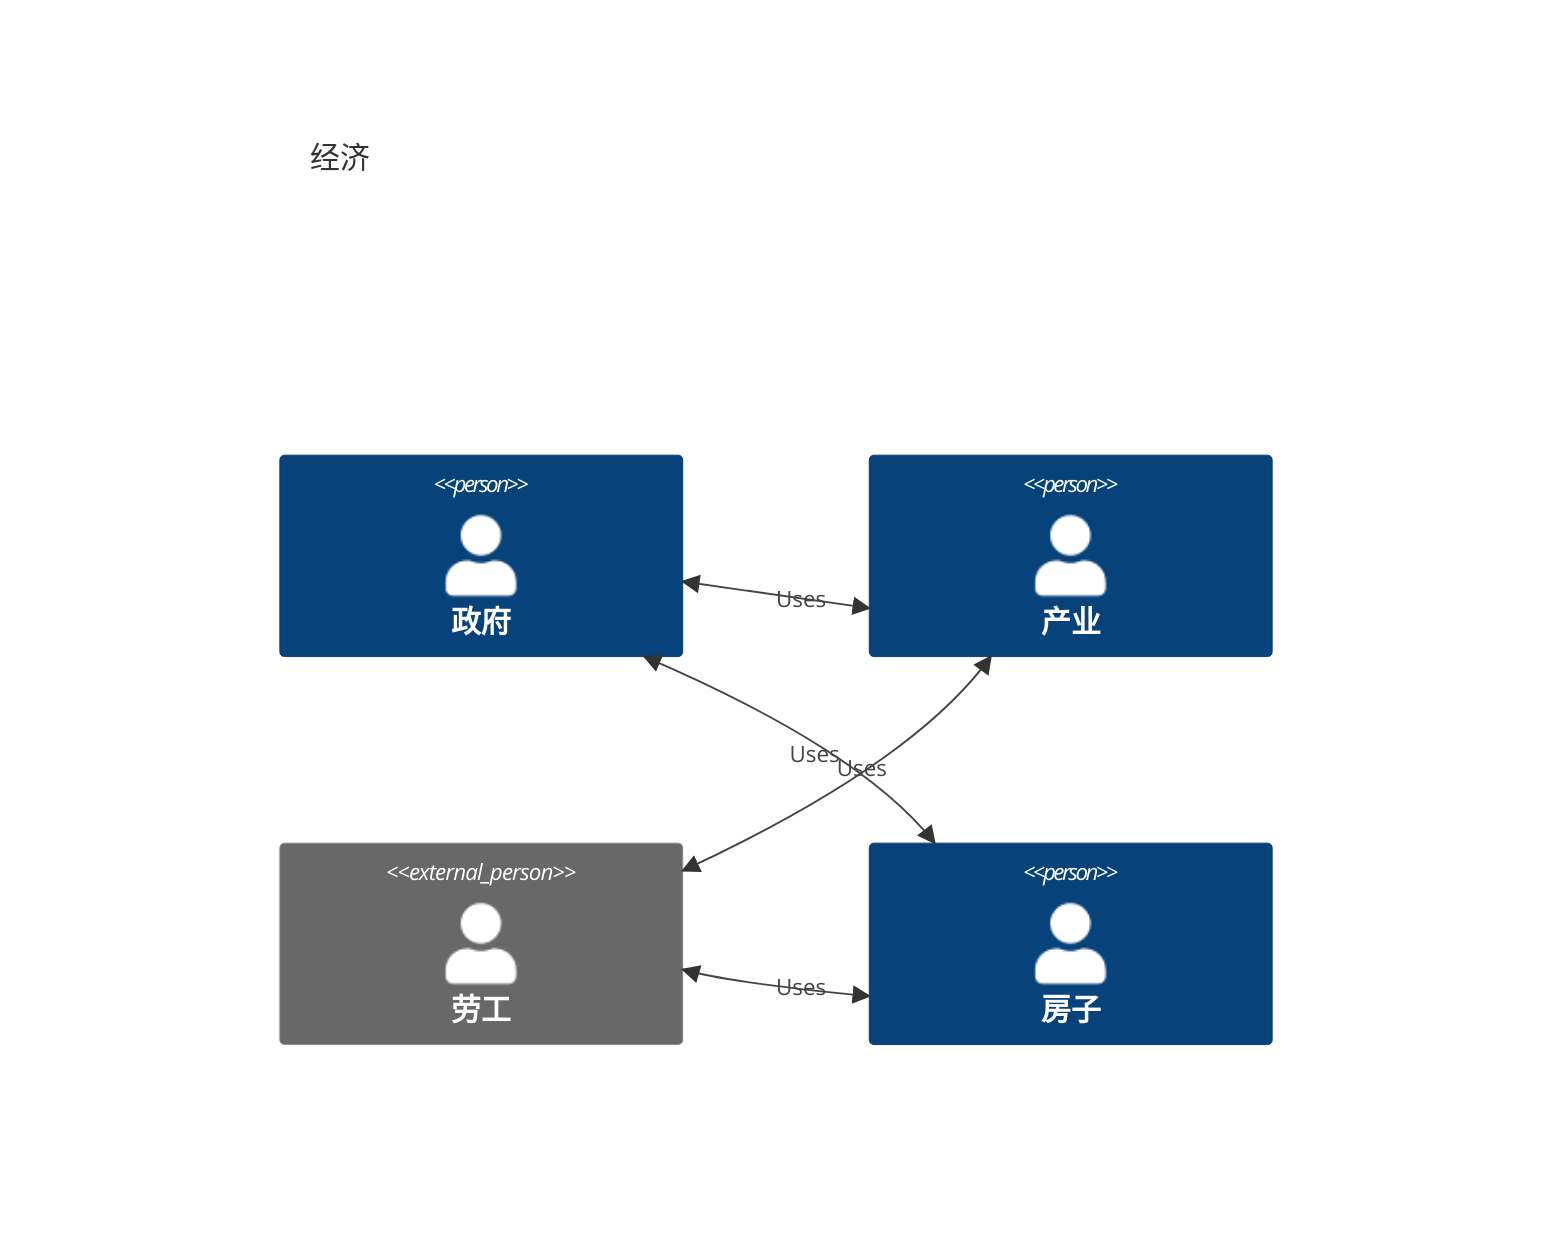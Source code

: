 C4Context
title 经济

Person(customerA, "政府")
Person(customerB, "产业")
Person_Ext(customerC, "劳工")
Person(customerD, "房子")


BiRel(customerA, customerB, "Uses")
BiRel(customerB, customerC, "Uses")
BiRel(customerC, customerD, "Uses")
BiRel(customerD, customerA, "Uses")